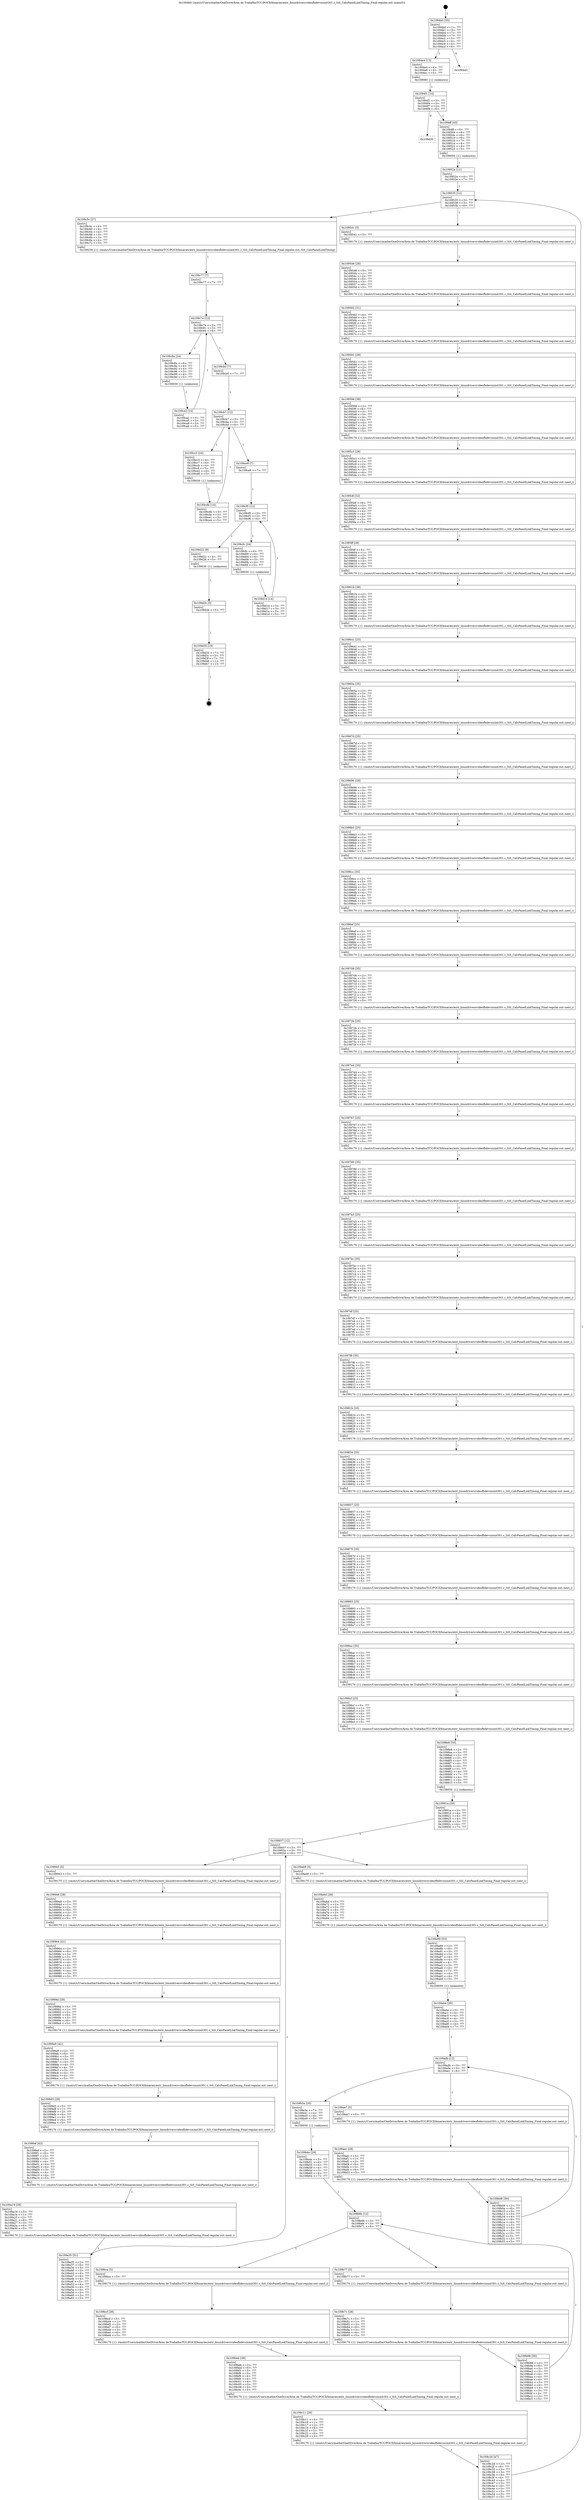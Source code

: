 digraph "0x1094b0" {
  label = "0x1094b0 (/mnt/c/Users/mathe/OneDrive/Área de Trabalho/TCC/POCII/binaries/extr_linuxdriversvideofbdevsisinit301.c_SiS_CalcPanelLinkTiming_Final-regular.out::main(0))"
  labelloc = "t"
  node[shape=record]

  Entry [label="",width=0.3,height=0.3,shape=circle,fillcolor=black,style=filled]
  "0x1094b0" [label="{
     0x1094b0 [35]\l
     | [instrs]\l
     &nbsp;&nbsp;0x1094b0 \<+1\>: ???\l
     &nbsp;&nbsp;0x1094b1 \<+3\>: ???\l
     &nbsp;&nbsp;0x1094b4 \<+7\>: ???\l
     &nbsp;&nbsp;0x1094bb \<+7\>: ???\l
     &nbsp;&nbsp;0x1094c2 \<+3\>: ???\l
     &nbsp;&nbsp;0x1094c5 \<+4\>: ???\l
     &nbsp;&nbsp;0x1094c9 \<+4\>: ???\l
     &nbsp;&nbsp;0x1094cd \<+6\>: ???\l
  }"]
  "0x1094e4" [label="{
     0x1094e4 [13]\l
     | [instrs]\l
     &nbsp;&nbsp;0x1094e4 \<+4\>: ???\l
     &nbsp;&nbsp;0x1094e8 \<+4\>: ???\l
     &nbsp;&nbsp;0x1094ec \<+5\>: ???\l
     | [calls]\l
     &nbsp;&nbsp;0x109060 \{1\} (unknown)\l
  }"]
  "0x1094d3" [label="{
     0x1094d3\l
  }", style=dashed]
  "0x1094f1" [label="{
     0x1094f1 [14]\l
     | [instrs]\l
     &nbsp;&nbsp;0x1094f1 \<+3\>: ???\l
     &nbsp;&nbsp;0x1094f4 \<+3\>: ???\l
     &nbsp;&nbsp;0x1094f7 \<+2\>: ???\l
     &nbsp;&nbsp;0x1094f9 \<+6\>: ???\l
  }"]
  "0x109d30" [label="{
     0x109d30\l
  }", style=dashed]
  "0x1094ff" [label="{
     0x1094ff [43]\l
     | [instrs]\l
     &nbsp;&nbsp;0x1094ff \<+5\>: ???\l
     &nbsp;&nbsp;0x109504 \<+6\>: ???\l
     &nbsp;&nbsp;0x10950a \<+6\>: ???\l
     &nbsp;&nbsp;0x109510 \<+6\>: ???\l
     &nbsp;&nbsp;0x109516 \<+7\>: ???\l
     &nbsp;&nbsp;0x10951d \<+4\>: ???\l
     &nbsp;&nbsp;0x109521 \<+4\>: ???\l
     &nbsp;&nbsp;0x109525 \<+5\>: ???\l
     | [calls]\l
     &nbsp;&nbsp;0x109050 \{1\} (unknown)\l
  }"]
  Exit [label="",width=0.3,height=0.3,shape=circle,fillcolor=black,style=filled,peripheries=2]
  "0x109535" [label="{
     0x109535 [12]\l
     | [instrs]\l
     &nbsp;&nbsp;0x109535 \<+3\>: ???\l
     &nbsp;&nbsp;0x109538 \<+3\>: ???\l
     &nbsp;&nbsp;0x10953b \<+6\>: ???\l
  }"]
  "0x109c5c" [label="{
     0x109c5c [27]\l
     | [instrs]\l
     &nbsp;&nbsp;0x109c5c \<+4\>: ???\l
     &nbsp;&nbsp;0x109c60 \<+4\>: ???\l
     &nbsp;&nbsp;0x109c64 \<+4\>: ???\l
     &nbsp;&nbsp;0x109c68 \<+3\>: ???\l
     &nbsp;&nbsp;0x109c6b \<+3\>: ???\l
     &nbsp;&nbsp;0x109c6e \<+4\>: ???\l
     &nbsp;&nbsp;0x109c72 \<+5\>: ???\l
     | [calls]\l
     &nbsp;&nbsp;0x109230 \{1\} (/mnt/c/Users/mathe/OneDrive/Área de Trabalho/TCC/POCII/binaries/extr_linuxdriversvideofbdevsisinit301.c_SiS_CalcPanelLinkTiming_Final-regular.out::SiS_CalcPanelLinkTiming)\l
  }"]
  "0x109541" [label="{
     0x109541 [5]\l
     | [instrs]\l
     &nbsp;&nbsp;0x109541 \<+5\>: ???\l
     | [calls]\l
     &nbsp;&nbsp;0x109170 \{1\} (/mnt/c/Users/mathe/OneDrive/Área de Trabalho/TCC/POCII/binaries/extr_linuxdriversvideofbdevsisinit301.c_SiS_CalcPanelLinkTiming_Final-regular.out::next_i)\l
  }"]
  "0x109546" [label="{
     0x109546 [28]\l
     | [instrs]\l
     &nbsp;&nbsp;0x109546 \<+5\>: ???\l
     &nbsp;&nbsp;0x10954b \<+1\>: ???\l
     &nbsp;&nbsp;0x10954c \<+2\>: ???\l
     &nbsp;&nbsp;0x10954e \<+6\>: ???\l
     &nbsp;&nbsp;0x109554 \<+3\>: ???\l
     &nbsp;&nbsp;0x109557 \<+6\>: ???\l
     &nbsp;&nbsp;0x10955d \<+5\>: ???\l
     | [calls]\l
     &nbsp;&nbsp;0x109170 \{1\} (/mnt/c/Users/mathe/OneDrive/Área de Trabalho/TCC/POCII/binaries/extr_linuxdriversvideofbdevsisinit301.c_SiS_CalcPanelLinkTiming_Final-regular.out::next_i)\l
  }"]
  "0x109562" [label="{
     0x109562 [31]\l
     | [instrs]\l
     &nbsp;&nbsp;0x109562 \<+6\>: ???\l
     &nbsp;&nbsp;0x109568 \<+3\>: ???\l
     &nbsp;&nbsp;0x10956b \<+4\>: ???\l
     &nbsp;&nbsp;0x10956f \<+4\>: ???\l
     &nbsp;&nbsp;0x109573 \<+4\>: ???\l
     &nbsp;&nbsp;0x109577 \<+3\>: ???\l
     &nbsp;&nbsp;0x10957a \<+2\>: ???\l
     &nbsp;&nbsp;0x10957c \<+5\>: ???\l
     | [calls]\l
     &nbsp;&nbsp;0x109170 \{1\} (/mnt/c/Users/mathe/OneDrive/Área de Trabalho/TCC/POCII/binaries/extr_linuxdriversvideofbdevsisinit301.c_SiS_CalcPanelLinkTiming_Final-regular.out::next_i)\l
  }"]
  "0x109581" [label="{
     0x109581 [28]\l
     | [instrs]\l
     &nbsp;&nbsp;0x109581 \<+5\>: ???\l
     &nbsp;&nbsp;0x109586 \<+1\>: ???\l
     &nbsp;&nbsp;0x109587 \<+2\>: ???\l
     &nbsp;&nbsp;0x109589 \<+6\>: ???\l
     &nbsp;&nbsp;0x10958f \<+3\>: ???\l
     &nbsp;&nbsp;0x109592 \<+6\>: ???\l
     &nbsp;&nbsp;0x109598 \<+5\>: ???\l
     | [calls]\l
     &nbsp;&nbsp;0x109170 \{1\} (/mnt/c/Users/mathe/OneDrive/Área de Trabalho/TCC/POCII/binaries/extr_linuxdriversvideofbdevsisinit301.c_SiS_CalcPanelLinkTiming_Final-regular.out::next_i)\l
  }"]
  "0x10959d" [label="{
     0x10959d [38]\l
     | [instrs]\l
     &nbsp;&nbsp;0x10959d \<+2\>: ???\l
     &nbsp;&nbsp;0x10959f \<+6\>: ???\l
     &nbsp;&nbsp;0x1095a5 \<+3\>: ???\l
     &nbsp;&nbsp;0x1095a8 \<+3\>: ???\l
     &nbsp;&nbsp;0x1095ab \<+4\>: ???\l
     &nbsp;&nbsp;0x1095af \<+4\>: ???\l
     &nbsp;&nbsp;0x1095b3 \<+4\>: ???\l
     &nbsp;&nbsp;0x1095b7 \<+3\>: ???\l
     &nbsp;&nbsp;0x1095ba \<+4\>: ???\l
     &nbsp;&nbsp;0x1095be \<+5\>: ???\l
     | [calls]\l
     &nbsp;&nbsp;0x109170 \{1\} (/mnt/c/Users/mathe/OneDrive/Área de Trabalho/TCC/POCII/binaries/extr_linuxdriversvideofbdevsisinit301.c_SiS_CalcPanelLinkTiming_Final-regular.out::next_i)\l
  }"]
  "0x1095c3" [label="{
     0x1095c3 [28]\l
     | [instrs]\l
     &nbsp;&nbsp;0x1095c3 \<+5\>: ???\l
     &nbsp;&nbsp;0x1095c8 \<+1\>: ???\l
     &nbsp;&nbsp;0x1095c9 \<+2\>: ???\l
     &nbsp;&nbsp;0x1095cb \<+6\>: ???\l
     &nbsp;&nbsp;0x1095d1 \<+3\>: ???\l
     &nbsp;&nbsp;0x1095d4 \<+6\>: ???\l
     &nbsp;&nbsp;0x1095da \<+5\>: ???\l
     | [calls]\l
     &nbsp;&nbsp;0x109170 \{1\} (/mnt/c/Users/mathe/OneDrive/Área de Trabalho/TCC/POCII/binaries/extr_linuxdriversvideofbdevsisinit301.c_SiS_CalcPanelLinkTiming_Final-regular.out::next_i)\l
  }"]
  "0x1095df" [label="{
     0x1095df [32]\l
     | [instrs]\l
     &nbsp;&nbsp;0x1095df \<+6\>: ???\l
     &nbsp;&nbsp;0x1095e5 \<+3\>: ???\l
     &nbsp;&nbsp;0x1095e8 \<+4\>: ???\l
     &nbsp;&nbsp;0x1095ec \<+4\>: ???\l
     &nbsp;&nbsp;0x1095f0 \<+4\>: ???\l
     &nbsp;&nbsp;0x1095f4 \<+3\>: ???\l
     &nbsp;&nbsp;0x1095f7 \<+3\>: ???\l
     &nbsp;&nbsp;0x1095fa \<+5\>: ???\l
     | [calls]\l
     &nbsp;&nbsp;0x109170 \{1\} (/mnt/c/Users/mathe/OneDrive/Área de Trabalho/TCC/POCII/binaries/extr_linuxdriversvideofbdevsisinit301.c_SiS_CalcPanelLinkTiming_Final-regular.out::next_i)\l
  }"]
  "0x1095ff" [label="{
     0x1095ff [28]\l
     | [instrs]\l
     &nbsp;&nbsp;0x1095ff \<+5\>: ???\l
     &nbsp;&nbsp;0x109604 \<+1\>: ???\l
     &nbsp;&nbsp;0x109605 \<+2\>: ???\l
     &nbsp;&nbsp;0x109607 \<+6\>: ???\l
     &nbsp;&nbsp;0x10960d \<+3\>: ???\l
     &nbsp;&nbsp;0x109610 \<+6\>: ???\l
     &nbsp;&nbsp;0x109616 \<+5\>: ???\l
     | [calls]\l
     &nbsp;&nbsp;0x109170 \{1\} (/mnt/c/Users/mathe/OneDrive/Área de Trabalho/TCC/POCII/binaries/extr_linuxdriversvideofbdevsisinit301.c_SiS_CalcPanelLinkTiming_Final-regular.out::next_i)\l
  }"]
  "0x10961b" [label="{
     0x10961b [38]\l
     | [instrs]\l
     &nbsp;&nbsp;0x10961b \<+2\>: ???\l
     &nbsp;&nbsp;0x10961d \<+6\>: ???\l
     &nbsp;&nbsp;0x109623 \<+3\>: ???\l
     &nbsp;&nbsp;0x109626 \<+3\>: ???\l
     &nbsp;&nbsp;0x109629 \<+4\>: ???\l
     &nbsp;&nbsp;0x10962d \<+4\>: ???\l
     &nbsp;&nbsp;0x109631 \<+4\>: ???\l
     &nbsp;&nbsp;0x109635 \<+3\>: ???\l
     &nbsp;&nbsp;0x109638 \<+4\>: ???\l
     &nbsp;&nbsp;0x10963c \<+5\>: ???\l
     | [calls]\l
     &nbsp;&nbsp;0x109170 \{1\} (/mnt/c/Users/mathe/OneDrive/Área de Trabalho/TCC/POCII/binaries/extr_linuxdriversvideofbdevsisinit301.c_SiS_CalcPanelLinkTiming_Final-regular.out::next_i)\l
  }"]
  "0x109641" [label="{
     0x109641 [25]\l
     | [instrs]\l
     &nbsp;&nbsp;0x109641 \<+5\>: ???\l
     &nbsp;&nbsp;0x109646 \<+1\>: ???\l
     &nbsp;&nbsp;0x109647 \<+2\>: ???\l
     &nbsp;&nbsp;0x109649 \<+6\>: ???\l
     &nbsp;&nbsp;0x10964f \<+3\>: ???\l
     &nbsp;&nbsp;0x109652 \<+3\>: ???\l
     &nbsp;&nbsp;0x109655 \<+5\>: ???\l
     | [calls]\l
     &nbsp;&nbsp;0x109170 \{1\} (/mnt/c/Users/mathe/OneDrive/Área de Trabalho/TCC/POCII/binaries/extr_linuxdriversvideofbdevsisinit301.c_SiS_CalcPanelLinkTiming_Final-regular.out::next_i)\l
  }"]
  "0x10965a" [label="{
     0x10965a [35]\l
     | [instrs]\l
     &nbsp;&nbsp;0x10965a \<+2\>: ???\l
     &nbsp;&nbsp;0x10965c \<+3\>: ???\l
     &nbsp;&nbsp;0x10965f \<+3\>: ???\l
     &nbsp;&nbsp;0x109662 \<+3\>: ???\l
     &nbsp;&nbsp;0x109665 \<+4\>: ???\l
     &nbsp;&nbsp;0x109669 \<+4\>: ???\l
     &nbsp;&nbsp;0x10966d \<+4\>: ???\l
     &nbsp;&nbsp;0x109671 \<+3\>: ???\l
     &nbsp;&nbsp;0x109674 \<+4\>: ???\l
     &nbsp;&nbsp;0x109678 \<+5\>: ???\l
     | [calls]\l
     &nbsp;&nbsp;0x109170 \{1\} (/mnt/c/Users/mathe/OneDrive/Área de Trabalho/TCC/POCII/binaries/extr_linuxdriversvideofbdevsisinit301.c_SiS_CalcPanelLinkTiming_Final-regular.out::next_i)\l
  }"]
  "0x10967d" [label="{
     0x10967d [25]\l
     | [instrs]\l
     &nbsp;&nbsp;0x10967d \<+5\>: ???\l
     &nbsp;&nbsp;0x109682 \<+1\>: ???\l
     &nbsp;&nbsp;0x109683 \<+2\>: ???\l
     &nbsp;&nbsp;0x109685 \<+6\>: ???\l
     &nbsp;&nbsp;0x10968b \<+3\>: ???\l
     &nbsp;&nbsp;0x10968e \<+3\>: ???\l
     &nbsp;&nbsp;0x109691 \<+5\>: ???\l
     | [calls]\l
     &nbsp;&nbsp;0x109170 \{1\} (/mnt/c/Users/mathe/OneDrive/Área de Trabalho/TCC/POCII/binaries/extr_linuxdriversvideofbdevsisinit301.c_SiS_CalcPanelLinkTiming_Final-regular.out::next_i)\l
  }"]
  "0x109696" [label="{
     0x109696 [29]\l
     | [instrs]\l
     &nbsp;&nbsp;0x109696 \<+3\>: ???\l
     &nbsp;&nbsp;0x109699 \<+3\>: ???\l
     &nbsp;&nbsp;0x10969c \<+4\>: ???\l
     &nbsp;&nbsp;0x1096a0 \<+4\>: ???\l
     &nbsp;&nbsp;0x1096a4 \<+4\>: ???\l
     &nbsp;&nbsp;0x1096a8 \<+3\>: ???\l
     &nbsp;&nbsp;0x1096ab \<+3\>: ???\l
     &nbsp;&nbsp;0x1096ae \<+5\>: ???\l
     | [calls]\l
     &nbsp;&nbsp;0x109170 \{1\} (/mnt/c/Users/mathe/OneDrive/Área de Trabalho/TCC/POCII/binaries/extr_linuxdriversvideofbdevsisinit301.c_SiS_CalcPanelLinkTiming_Final-regular.out::next_i)\l
  }"]
  "0x1096b3" [label="{
     0x1096b3 [25]\l
     | [instrs]\l
     &nbsp;&nbsp;0x1096b3 \<+5\>: ???\l
     &nbsp;&nbsp;0x1096b8 \<+1\>: ???\l
     &nbsp;&nbsp;0x1096b9 \<+2\>: ???\l
     &nbsp;&nbsp;0x1096bb \<+6\>: ???\l
     &nbsp;&nbsp;0x1096c1 \<+3\>: ???\l
     &nbsp;&nbsp;0x1096c4 \<+3\>: ???\l
     &nbsp;&nbsp;0x1096c7 \<+5\>: ???\l
     | [calls]\l
     &nbsp;&nbsp;0x109170 \{1\} (/mnt/c/Users/mathe/OneDrive/Área de Trabalho/TCC/POCII/binaries/extr_linuxdriversvideofbdevsisinit301.c_SiS_CalcPanelLinkTiming_Final-regular.out::next_i)\l
  }"]
  "0x1096cc" [label="{
     0x1096cc [35]\l
     | [instrs]\l
     &nbsp;&nbsp;0x1096cc \<+2\>: ???\l
     &nbsp;&nbsp;0x1096ce \<+3\>: ???\l
     &nbsp;&nbsp;0x1096d1 \<+3\>: ???\l
     &nbsp;&nbsp;0x1096d4 \<+3\>: ???\l
     &nbsp;&nbsp;0x1096d7 \<+4\>: ???\l
     &nbsp;&nbsp;0x1096db \<+4\>: ???\l
     &nbsp;&nbsp;0x1096df \<+4\>: ???\l
     &nbsp;&nbsp;0x1096e3 \<+3\>: ???\l
     &nbsp;&nbsp;0x1096e6 \<+4\>: ???\l
     &nbsp;&nbsp;0x1096ea \<+5\>: ???\l
     | [calls]\l
     &nbsp;&nbsp;0x109170 \{1\} (/mnt/c/Users/mathe/OneDrive/Área de Trabalho/TCC/POCII/binaries/extr_linuxdriversvideofbdevsisinit301.c_SiS_CalcPanelLinkTiming_Final-regular.out::next_i)\l
  }"]
  "0x1096ef" [label="{
     0x1096ef [25]\l
     | [instrs]\l
     &nbsp;&nbsp;0x1096ef \<+5\>: ???\l
     &nbsp;&nbsp;0x1096f4 \<+1\>: ???\l
     &nbsp;&nbsp;0x1096f5 \<+2\>: ???\l
     &nbsp;&nbsp;0x1096f7 \<+6\>: ???\l
     &nbsp;&nbsp;0x1096fd \<+3\>: ???\l
     &nbsp;&nbsp;0x109700 \<+3\>: ???\l
     &nbsp;&nbsp;0x109703 \<+5\>: ???\l
     | [calls]\l
     &nbsp;&nbsp;0x109170 \{1\} (/mnt/c/Users/mathe/OneDrive/Área de Trabalho/TCC/POCII/binaries/extr_linuxdriversvideofbdevsisinit301.c_SiS_CalcPanelLinkTiming_Final-regular.out::next_i)\l
  }"]
  "0x109708" [label="{
     0x109708 [35]\l
     | [instrs]\l
     &nbsp;&nbsp;0x109708 \<+2\>: ???\l
     &nbsp;&nbsp;0x10970a \<+3\>: ???\l
     &nbsp;&nbsp;0x10970d \<+3\>: ???\l
     &nbsp;&nbsp;0x109710 \<+3\>: ???\l
     &nbsp;&nbsp;0x109713 \<+4\>: ???\l
     &nbsp;&nbsp;0x109717 \<+4\>: ???\l
     &nbsp;&nbsp;0x10971b \<+4\>: ???\l
     &nbsp;&nbsp;0x10971f \<+3\>: ???\l
     &nbsp;&nbsp;0x109722 \<+4\>: ???\l
     &nbsp;&nbsp;0x109726 \<+5\>: ???\l
     | [calls]\l
     &nbsp;&nbsp;0x109170 \{1\} (/mnt/c/Users/mathe/OneDrive/Área de Trabalho/TCC/POCII/binaries/extr_linuxdriversvideofbdevsisinit301.c_SiS_CalcPanelLinkTiming_Final-regular.out::next_i)\l
  }"]
  "0x10972b" [label="{
     0x10972b [25]\l
     | [instrs]\l
     &nbsp;&nbsp;0x10972b \<+5\>: ???\l
     &nbsp;&nbsp;0x109730 \<+1\>: ???\l
     &nbsp;&nbsp;0x109731 \<+2\>: ???\l
     &nbsp;&nbsp;0x109733 \<+6\>: ???\l
     &nbsp;&nbsp;0x109739 \<+3\>: ???\l
     &nbsp;&nbsp;0x10973c \<+3\>: ???\l
     &nbsp;&nbsp;0x10973f \<+5\>: ???\l
     | [calls]\l
     &nbsp;&nbsp;0x109170 \{1\} (/mnt/c/Users/mathe/OneDrive/Área de Trabalho/TCC/POCII/binaries/extr_linuxdriversvideofbdevsisinit301.c_SiS_CalcPanelLinkTiming_Final-regular.out::next_i)\l
  }"]
  "0x109744" [label="{
     0x109744 [35]\l
     | [instrs]\l
     &nbsp;&nbsp;0x109744 \<+2\>: ???\l
     &nbsp;&nbsp;0x109746 \<+3\>: ???\l
     &nbsp;&nbsp;0x109749 \<+3\>: ???\l
     &nbsp;&nbsp;0x10974c \<+3\>: ???\l
     &nbsp;&nbsp;0x10974f \<+4\>: ???\l
     &nbsp;&nbsp;0x109753 \<+4\>: ???\l
     &nbsp;&nbsp;0x109757 \<+4\>: ???\l
     &nbsp;&nbsp;0x10975b \<+3\>: ???\l
     &nbsp;&nbsp;0x10975e \<+4\>: ???\l
     &nbsp;&nbsp;0x109762 \<+5\>: ???\l
     | [calls]\l
     &nbsp;&nbsp;0x109170 \{1\} (/mnt/c/Users/mathe/OneDrive/Área de Trabalho/TCC/POCII/binaries/extr_linuxdriversvideofbdevsisinit301.c_SiS_CalcPanelLinkTiming_Final-regular.out::next_i)\l
  }"]
  "0x109767" [label="{
     0x109767 [25]\l
     | [instrs]\l
     &nbsp;&nbsp;0x109767 \<+5\>: ???\l
     &nbsp;&nbsp;0x10976c \<+1\>: ???\l
     &nbsp;&nbsp;0x10976d \<+2\>: ???\l
     &nbsp;&nbsp;0x10976f \<+6\>: ???\l
     &nbsp;&nbsp;0x109775 \<+3\>: ???\l
     &nbsp;&nbsp;0x109778 \<+3\>: ???\l
     &nbsp;&nbsp;0x10977b \<+5\>: ???\l
     | [calls]\l
     &nbsp;&nbsp;0x109170 \{1\} (/mnt/c/Users/mathe/OneDrive/Área de Trabalho/TCC/POCII/binaries/extr_linuxdriversvideofbdevsisinit301.c_SiS_CalcPanelLinkTiming_Final-regular.out::next_i)\l
  }"]
  "0x109780" [label="{
     0x109780 [35]\l
     | [instrs]\l
     &nbsp;&nbsp;0x109780 \<+2\>: ???\l
     &nbsp;&nbsp;0x109782 \<+3\>: ???\l
     &nbsp;&nbsp;0x109785 \<+3\>: ???\l
     &nbsp;&nbsp;0x109788 \<+3\>: ???\l
     &nbsp;&nbsp;0x10978b \<+4\>: ???\l
     &nbsp;&nbsp;0x10978f \<+4\>: ???\l
     &nbsp;&nbsp;0x109793 \<+4\>: ???\l
     &nbsp;&nbsp;0x109797 \<+3\>: ???\l
     &nbsp;&nbsp;0x10979a \<+4\>: ???\l
     &nbsp;&nbsp;0x10979e \<+5\>: ???\l
     | [calls]\l
     &nbsp;&nbsp;0x109170 \{1\} (/mnt/c/Users/mathe/OneDrive/Área de Trabalho/TCC/POCII/binaries/extr_linuxdriversvideofbdevsisinit301.c_SiS_CalcPanelLinkTiming_Final-regular.out::next_i)\l
  }"]
  "0x1097a3" [label="{
     0x1097a3 [25]\l
     | [instrs]\l
     &nbsp;&nbsp;0x1097a3 \<+5\>: ???\l
     &nbsp;&nbsp;0x1097a8 \<+1\>: ???\l
     &nbsp;&nbsp;0x1097a9 \<+2\>: ???\l
     &nbsp;&nbsp;0x1097ab \<+6\>: ???\l
     &nbsp;&nbsp;0x1097b1 \<+3\>: ???\l
     &nbsp;&nbsp;0x1097b4 \<+3\>: ???\l
     &nbsp;&nbsp;0x1097b7 \<+5\>: ???\l
     | [calls]\l
     &nbsp;&nbsp;0x109170 \{1\} (/mnt/c/Users/mathe/OneDrive/Área de Trabalho/TCC/POCII/binaries/extr_linuxdriversvideofbdevsisinit301.c_SiS_CalcPanelLinkTiming_Final-regular.out::next_i)\l
  }"]
  "0x1097bc" [label="{
     0x1097bc [35]\l
     | [instrs]\l
     &nbsp;&nbsp;0x1097bc \<+2\>: ???\l
     &nbsp;&nbsp;0x1097be \<+3\>: ???\l
     &nbsp;&nbsp;0x1097c1 \<+3\>: ???\l
     &nbsp;&nbsp;0x1097c4 \<+3\>: ???\l
     &nbsp;&nbsp;0x1097c7 \<+4\>: ???\l
     &nbsp;&nbsp;0x1097cb \<+4\>: ???\l
     &nbsp;&nbsp;0x1097cf \<+4\>: ???\l
     &nbsp;&nbsp;0x1097d3 \<+3\>: ???\l
     &nbsp;&nbsp;0x1097d6 \<+4\>: ???\l
     &nbsp;&nbsp;0x1097da \<+5\>: ???\l
     | [calls]\l
     &nbsp;&nbsp;0x109170 \{1\} (/mnt/c/Users/mathe/OneDrive/Área de Trabalho/TCC/POCII/binaries/extr_linuxdriversvideofbdevsisinit301.c_SiS_CalcPanelLinkTiming_Final-regular.out::next_i)\l
  }"]
  "0x1097df" [label="{
     0x1097df [25]\l
     | [instrs]\l
     &nbsp;&nbsp;0x1097df \<+5\>: ???\l
     &nbsp;&nbsp;0x1097e4 \<+1\>: ???\l
     &nbsp;&nbsp;0x1097e5 \<+2\>: ???\l
     &nbsp;&nbsp;0x1097e7 \<+6\>: ???\l
     &nbsp;&nbsp;0x1097ed \<+3\>: ???\l
     &nbsp;&nbsp;0x1097f0 \<+3\>: ???\l
     &nbsp;&nbsp;0x1097f3 \<+5\>: ???\l
     | [calls]\l
     &nbsp;&nbsp;0x109170 \{1\} (/mnt/c/Users/mathe/OneDrive/Área de Trabalho/TCC/POCII/binaries/extr_linuxdriversvideofbdevsisinit301.c_SiS_CalcPanelLinkTiming_Final-regular.out::next_i)\l
  }"]
  "0x1097f8" [label="{
     0x1097f8 [35]\l
     | [instrs]\l
     &nbsp;&nbsp;0x1097f8 \<+2\>: ???\l
     &nbsp;&nbsp;0x1097fa \<+3\>: ???\l
     &nbsp;&nbsp;0x1097fd \<+3\>: ???\l
     &nbsp;&nbsp;0x109800 \<+3\>: ???\l
     &nbsp;&nbsp;0x109803 \<+4\>: ???\l
     &nbsp;&nbsp;0x109807 \<+4\>: ???\l
     &nbsp;&nbsp;0x10980b \<+4\>: ???\l
     &nbsp;&nbsp;0x10980f \<+3\>: ???\l
     &nbsp;&nbsp;0x109812 \<+4\>: ???\l
     &nbsp;&nbsp;0x109816 \<+5\>: ???\l
     | [calls]\l
     &nbsp;&nbsp;0x109170 \{1\} (/mnt/c/Users/mathe/OneDrive/Área de Trabalho/TCC/POCII/binaries/extr_linuxdriversvideofbdevsisinit301.c_SiS_CalcPanelLinkTiming_Final-regular.out::next_i)\l
  }"]
  "0x10981b" [label="{
     0x10981b [25]\l
     | [instrs]\l
     &nbsp;&nbsp;0x10981b \<+5\>: ???\l
     &nbsp;&nbsp;0x109820 \<+1\>: ???\l
     &nbsp;&nbsp;0x109821 \<+2\>: ???\l
     &nbsp;&nbsp;0x109823 \<+6\>: ???\l
     &nbsp;&nbsp;0x109829 \<+3\>: ???\l
     &nbsp;&nbsp;0x10982c \<+3\>: ???\l
     &nbsp;&nbsp;0x10982f \<+5\>: ???\l
     | [calls]\l
     &nbsp;&nbsp;0x109170 \{1\} (/mnt/c/Users/mathe/OneDrive/Área de Trabalho/TCC/POCII/binaries/extr_linuxdriversvideofbdevsisinit301.c_SiS_CalcPanelLinkTiming_Final-regular.out::next_i)\l
  }"]
  "0x109834" [label="{
     0x109834 [35]\l
     | [instrs]\l
     &nbsp;&nbsp;0x109834 \<+2\>: ???\l
     &nbsp;&nbsp;0x109836 \<+3\>: ???\l
     &nbsp;&nbsp;0x109839 \<+3\>: ???\l
     &nbsp;&nbsp;0x10983c \<+3\>: ???\l
     &nbsp;&nbsp;0x10983f \<+4\>: ???\l
     &nbsp;&nbsp;0x109843 \<+4\>: ???\l
     &nbsp;&nbsp;0x109847 \<+4\>: ???\l
     &nbsp;&nbsp;0x10984b \<+3\>: ???\l
     &nbsp;&nbsp;0x10984e \<+4\>: ???\l
     &nbsp;&nbsp;0x109852 \<+5\>: ???\l
     | [calls]\l
     &nbsp;&nbsp;0x109170 \{1\} (/mnt/c/Users/mathe/OneDrive/Área de Trabalho/TCC/POCII/binaries/extr_linuxdriversvideofbdevsisinit301.c_SiS_CalcPanelLinkTiming_Final-regular.out::next_i)\l
  }"]
  "0x109857" [label="{
     0x109857 [25]\l
     | [instrs]\l
     &nbsp;&nbsp;0x109857 \<+5\>: ???\l
     &nbsp;&nbsp;0x10985c \<+1\>: ???\l
     &nbsp;&nbsp;0x10985d \<+2\>: ???\l
     &nbsp;&nbsp;0x10985f \<+6\>: ???\l
     &nbsp;&nbsp;0x109865 \<+3\>: ???\l
     &nbsp;&nbsp;0x109868 \<+3\>: ???\l
     &nbsp;&nbsp;0x10986b \<+5\>: ???\l
     | [calls]\l
     &nbsp;&nbsp;0x109170 \{1\} (/mnt/c/Users/mathe/OneDrive/Área de Trabalho/TCC/POCII/binaries/extr_linuxdriversvideofbdevsisinit301.c_SiS_CalcPanelLinkTiming_Final-regular.out::next_i)\l
  }"]
  "0x109870" [label="{
     0x109870 [35]\l
     | [instrs]\l
     &nbsp;&nbsp;0x109870 \<+2\>: ???\l
     &nbsp;&nbsp;0x109872 \<+3\>: ???\l
     &nbsp;&nbsp;0x109875 \<+3\>: ???\l
     &nbsp;&nbsp;0x109878 \<+3\>: ???\l
     &nbsp;&nbsp;0x10987b \<+4\>: ???\l
     &nbsp;&nbsp;0x10987f \<+4\>: ???\l
     &nbsp;&nbsp;0x109883 \<+4\>: ???\l
     &nbsp;&nbsp;0x109887 \<+3\>: ???\l
     &nbsp;&nbsp;0x10988a \<+4\>: ???\l
     &nbsp;&nbsp;0x10988e \<+5\>: ???\l
     | [calls]\l
     &nbsp;&nbsp;0x109170 \{1\} (/mnt/c/Users/mathe/OneDrive/Área de Trabalho/TCC/POCII/binaries/extr_linuxdriversvideofbdevsisinit301.c_SiS_CalcPanelLinkTiming_Final-regular.out::next_i)\l
  }"]
  "0x109893" [label="{
     0x109893 [25]\l
     | [instrs]\l
     &nbsp;&nbsp;0x109893 \<+5\>: ???\l
     &nbsp;&nbsp;0x109898 \<+1\>: ???\l
     &nbsp;&nbsp;0x109899 \<+2\>: ???\l
     &nbsp;&nbsp;0x10989b \<+6\>: ???\l
     &nbsp;&nbsp;0x1098a1 \<+3\>: ???\l
     &nbsp;&nbsp;0x1098a4 \<+3\>: ???\l
     &nbsp;&nbsp;0x1098a7 \<+5\>: ???\l
     | [calls]\l
     &nbsp;&nbsp;0x109170 \{1\} (/mnt/c/Users/mathe/OneDrive/Área de Trabalho/TCC/POCII/binaries/extr_linuxdriversvideofbdevsisinit301.c_SiS_CalcPanelLinkTiming_Final-regular.out::next_i)\l
  }"]
  "0x1098ac" [label="{
     0x1098ac [35]\l
     | [instrs]\l
     &nbsp;&nbsp;0x1098ac \<+2\>: ???\l
     &nbsp;&nbsp;0x1098ae \<+3\>: ???\l
     &nbsp;&nbsp;0x1098b1 \<+3\>: ???\l
     &nbsp;&nbsp;0x1098b4 \<+3\>: ???\l
     &nbsp;&nbsp;0x1098b7 \<+4\>: ???\l
     &nbsp;&nbsp;0x1098bb \<+4\>: ???\l
     &nbsp;&nbsp;0x1098bf \<+4\>: ???\l
     &nbsp;&nbsp;0x1098c3 \<+3\>: ???\l
     &nbsp;&nbsp;0x1098c6 \<+4\>: ???\l
     &nbsp;&nbsp;0x1098ca \<+5\>: ???\l
     | [calls]\l
     &nbsp;&nbsp;0x109170 \{1\} (/mnt/c/Users/mathe/OneDrive/Área de Trabalho/TCC/POCII/binaries/extr_linuxdriversvideofbdevsisinit301.c_SiS_CalcPanelLinkTiming_Final-regular.out::next_i)\l
  }"]
  "0x1098cf" [label="{
     0x1098cf [25]\l
     | [instrs]\l
     &nbsp;&nbsp;0x1098cf \<+5\>: ???\l
     &nbsp;&nbsp;0x1098d4 \<+1\>: ???\l
     &nbsp;&nbsp;0x1098d5 \<+2\>: ???\l
     &nbsp;&nbsp;0x1098d7 \<+6\>: ???\l
     &nbsp;&nbsp;0x1098dd \<+3\>: ???\l
     &nbsp;&nbsp;0x1098e0 \<+3\>: ???\l
     &nbsp;&nbsp;0x1098e3 \<+5\>: ???\l
     | [calls]\l
     &nbsp;&nbsp;0x109170 \{1\} (/mnt/c/Users/mathe/OneDrive/Área de Trabalho/TCC/POCII/binaries/extr_linuxdriversvideofbdevsisinit301.c_SiS_CalcPanelLinkTiming_Final-regular.out::next_i)\l
  }"]
  "0x1098e8" [label="{
     0x1098e8 [50]\l
     | [instrs]\l
     &nbsp;&nbsp;0x1098e8 \<+2\>: ???\l
     &nbsp;&nbsp;0x1098ea \<+3\>: ???\l
     &nbsp;&nbsp;0x1098ed \<+3\>: ???\l
     &nbsp;&nbsp;0x1098f0 \<+3\>: ???\l
     &nbsp;&nbsp;0x1098f3 \<+4\>: ???\l
     &nbsp;&nbsp;0x1098f7 \<+4\>: ???\l
     &nbsp;&nbsp;0x1098fb \<+4\>: ???\l
     &nbsp;&nbsp;0x1098ff \<+3\>: ???\l
     &nbsp;&nbsp;0x109902 \<+4\>: ???\l
     &nbsp;&nbsp;0x109906 \<+7\>: ???\l
     &nbsp;&nbsp;0x10990d \<+4\>: ???\l
     &nbsp;&nbsp;0x109911 \<+4\>: ???\l
     &nbsp;&nbsp;0x109915 \<+5\>: ???\l
     | [calls]\l
     &nbsp;&nbsp;0x109050 \{1\} (unknown)\l
  }"]
  "0x109937" [label="{
     0x109937 [12]\l
     | [instrs]\l
     &nbsp;&nbsp;0x109937 \<+3\>: ???\l
     &nbsp;&nbsp;0x10993a \<+3\>: ???\l
     &nbsp;&nbsp;0x10993d \<+6\>: ???\l
  }"]
  "0x109a68" [label="{
     0x109a68 [5]\l
     | [instrs]\l
     &nbsp;&nbsp;0x109a68 \<+5\>: ???\l
     | [calls]\l
     &nbsp;&nbsp;0x109170 \{1\} (/mnt/c/Users/mathe/OneDrive/Área de Trabalho/TCC/POCII/binaries/extr_linuxdriversvideofbdevsisinit301.c_SiS_CalcPanelLinkTiming_Final-regular.out::next_i)\l
  }"]
  "0x109943" [label="{
     0x109943 [5]\l
     | [instrs]\l
     &nbsp;&nbsp;0x109943 \<+5\>: ???\l
     | [calls]\l
     &nbsp;&nbsp;0x109170 \{1\} (/mnt/c/Users/mathe/OneDrive/Área de Trabalho/TCC/POCII/binaries/extr_linuxdriversvideofbdevsisinit301.c_SiS_CalcPanelLinkTiming_Final-regular.out::next_i)\l
  }"]
  "0x109948" [label="{
     0x109948 [28]\l
     | [instrs]\l
     &nbsp;&nbsp;0x109948 \<+5\>: ???\l
     &nbsp;&nbsp;0x10994d \<+1\>: ???\l
     &nbsp;&nbsp;0x10994e \<+2\>: ???\l
     &nbsp;&nbsp;0x109950 \<+6\>: ???\l
     &nbsp;&nbsp;0x109956 \<+3\>: ???\l
     &nbsp;&nbsp;0x109959 \<+6\>: ???\l
     &nbsp;&nbsp;0x10995f \<+5\>: ???\l
     | [calls]\l
     &nbsp;&nbsp;0x109170 \{1\} (/mnt/c/Users/mathe/OneDrive/Área de Trabalho/TCC/POCII/binaries/extr_linuxdriversvideofbdevsisinit301.c_SiS_CalcPanelLinkTiming_Final-regular.out::next_i)\l
  }"]
  "0x109964" [label="{
     0x109964 [41]\l
     | [instrs]\l
     &nbsp;&nbsp;0x109964 \<+2\>: ???\l
     &nbsp;&nbsp;0x109966 \<+6\>: ???\l
     &nbsp;&nbsp;0x10996c \<+3\>: ???\l
     &nbsp;&nbsp;0x10996f \<+3\>: ???\l
     &nbsp;&nbsp;0x109972 \<+4\>: ???\l
     &nbsp;&nbsp;0x109976 \<+4\>: ???\l
     &nbsp;&nbsp;0x10997a \<+4\>: ???\l
     &nbsp;&nbsp;0x10997e \<+3\>: ???\l
     &nbsp;&nbsp;0x109981 \<+4\>: ???\l
     &nbsp;&nbsp;0x109985 \<+3\>: ???\l
     &nbsp;&nbsp;0x109988 \<+5\>: ???\l
     | [calls]\l
     &nbsp;&nbsp;0x109170 \{1\} (/mnt/c/Users/mathe/OneDrive/Área de Trabalho/TCC/POCII/binaries/extr_linuxdriversvideofbdevsisinit301.c_SiS_CalcPanelLinkTiming_Final-regular.out::next_i)\l
  }"]
  "0x10998d" [label="{
     0x10998d [28]\l
     | [instrs]\l
     &nbsp;&nbsp;0x10998d \<+5\>: ???\l
     &nbsp;&nbsp;0x109992 \<+1\>: ???\l
     &nbsp;&nbsp;0x109993 \<+2\>: ???\l
     &nbsp;&nbsp;0x109995 \<+6\>: ???\l
     &nbsp;&nbsp;0x10999b \<+3\>: ???\l
     &nbsp;&nbsp;0x10999e \<+6\>: ???\l
     &nbsp;&nbsp;0x1099a4 \<+5\>: ???\l
     | [calls]\l
     &nbsp;&nbsp;0x109170 \{1\} (/mnt/c/Users/mathe/OneDrive/Área de Trabalho/TCC/POCII/binaries/extr_linuxdriversvideofbdevsisinit301.c_SiS_CalcPanelLinkTiming_Final-regular.out::next_i)\l
  }"]
  "0x1099a9" [label="{
     0x1099a9 [42]\l
     | [instrs]\l
     &nbsp;&nbsp;0x1099a9 \<+2\>: ???\l
     &nbsp;&nbsp;0x1099ab \<+6\>: ???\l
     &nbsp;&nbsp;0x1099b1 \<+3\>: ???\l
     &nbsp;&nbsp;0x1099b4 \<+3\>: ???\l
     &nbsp;&nbsp;0x1099b7 \<+4\>: ???\l
     &nbsp;&nbsp;0x1099bb \<+4\>: ???\l
     &nbsp;&nbsp;0x1099bf \<+4\>: ???\l
     &nbsp;&nbsp;0x1099c3 \<+3\>: ???\l
     &nbsp;&nbsp;0x1099c6 \<+4\>: ???\l
     &nbsp;&nbsp;0x1099ca \<+4\>: ???\l
     &nbsp;&nbsp;0x1099ce \<+5\>: ???\l
     | [calls]\l
     &nbsp;&nbsp;0x109170 \{1\} (/mnt/c/Users/mathe/OneDrive/Área de Trabalho/TCC/POCII/binaries/extr_linuxdriversvideofbdevsisinit301.c_SiS_CalcPanelLinkTiming_Final-regular.out::next_i)\l
  }"]
  "0x1099d3" [label="{
     0x1099d3 [28]\l
     | [instrs]\l
     &nbsp;&nbsp;0x1099d3 \<+5\>: ???\l
     &nbsp;&nbsp;0x1099d8 \<+1\>: ???\l
     &nbsp;&nbsp;0x1099d9 \<+2\>: ???\l
     &nbsp;&nbsp;0x1099db \<+6\>: ???\l
     &nbsp;&nbsp;0x1099e1 \<+3\>: ???\l
     &nbsp;&nbsp;0x1099e4 \<+6\>: ???\l
     &nbsp;&nbsp;0x1099ea \<+5\>: ???\l
     | [calls]\l
     &nbsp;&nbsp;0x109170 \{1\} (/mnt/c/Users/mathe/OneDrive/Área de Trabalho/TCC/POCII/binaries/extr_linuxdriversvideofbdevsisinit301.c_SiS_CalcPanelLinkTiming_Final-regular.out::next_i)\l
  }"]
  "0x1099ef" [label="{
     0x1099ef [42]\l
     | [instrs]\l
     &nbsp;&nbsp;0x1099ef \<+2\>: ???\l
     &nbsp;&nbsp;0x1099f1 \<+6\>: ???\l
     &nbsp;&nbsp;0x1099f7 \<+3\>: ???\l
     &nbsp;&nbsp;0x1099fa \<+3\>: ???\l
     &nbsp;&nbsp;0x1099fd \<+4\>: ???\l
     &nbsp;&nbsp;0x109a01 \<+4\>: ???\l
     &nbsp;&nbsp;0x109a05 \<+4\>: ???\l
     &nbsp;&nbsp;0x109a09 \<+3\>: ???\l
     &nbsp;&nbsp;0x109a0c \<+4\>: ???\l
     &nbsp;&nbsp;0x109a10 \<+4\>: ???\l
     &nbsp;&nbsp;0x109a14 \<+5\>: ???\l
     | [calls]\l
     &nbsp;&nbsp;0x109170 \{1\} (/mnt/c/Users/mathe/OneDrive/Área de Trabalho/TCC/POCII/binaries/extr_linuxdriversvideofbdevsisinit301.c_SiS_CalcPanelLinkTiming_Final-regular.out::next_i)\l
  }"]
  "0x109a19" [label="{
     0x109a19 [28]\l
     | [instrs]\l
     &nbsp;&nbsp;0x109a19 \<+5\>: ???\l
     &nbsp;&nbsp;0x109a1e \<+1\>: ???\l
     &nbsp;&nbsp;0x109a1f \<+2\>: ???\l
     &nbsp;&nbsp;0x109a21 \<+6\>: ???\l
     &nbsp;&nbsp;0x109a27 \<+3\>: ???\l
     &nbsp;&nbsp;0x109a2a \<+6\>: ???\l
     &nbsp;&nbsp;0x109a30 \<+5\>: ???\l
     | [calls]\l
     &nbsp;&nbsp;0x109170 \{1\} (/mnt/c/Users/mathe/OneDrive/Área de Trabalho/TCC/POCII/binaries/extr_linuxdriversvideofbdevsisinit301.c_SiS_CalcPanelLinkTiming_Final-regular.out::next_i)\l
  }"]
  "0x109a35" [label="{
     0x109a35 [51]\l
     | [instrs]\l
     &nbsp;&nbsp;0x109a35 \<+2\>: ???\l
     &nbsp;&nbsp;0x109a37 \<+6\>: ???\l
     &nbsp;&nbsp;0x109a3d \<+3\>: ???\l
     &nbsp;&nbsp;0x109a40 \<+3\>: ???\l
     &nbsp;&nbsp;0x109a43 \<+4\>: ???\l
     &nbsp;&nbsp;0x109a47 \<+4\>: ???\l
     &nbsp;&nbsp;0x109a4b \<+4\>: ???\l
     &nbsp;&nbsp;0x109a4f \<+3\>: ???\l
     &nbsp;&nbsp;0x109a52 \<+4\>: ???\l
     &nbsp;&nbsp;0x109a56 \<+4\>: ???\l
     &nbsp;&nbsp;0x109a5a \<+3\>: ???\l
     &nbsp;&nbsp;0x109a5d \<+3\>: ???\l
     &nbsp;&nbsp;0x109a60 \<+3\>: ???\l
     &nbsp;&nbsp;0x109a63 \<+5\>: ???\l
  }"]
  "0x10991a" [label="{
     0x10991a [29]\l
     | [instrs]\l
     &nbsp;&nbsp;0x10991a \<+3\>: ???\l
     &nbsp;&nbsp;0x10991d \<+4\>: ???\l
     &nbsp;&nbsp;0x109921 \<+4\>: ???\l
     &nbsp;&nbsp;0x109925 \<+4\>: ???\l
     &nbsp;&nbsp;0x109929 \<+3\>: ???\l
     &nbsp;&nbsp;0x10992c \<+4\>: ???\l
     &nbsp;&nbsp;0x109930 \<+7\>: ???\l
  }"]
  "0x109a6d" [label="{
     0x109a6d [28]\l
     | [instrs]\l
     &nbsp;&nbsp;0x109a6d \<+5\>: ???\l
     &nbsp;&nbsp;0x109a72 \<+1\>: ???\l
     &nbsp;&nbsp;0x109a73 \<+2\>: ???\l
     &nbsp;&nbsp;0x109a75 \<+6\>: ???\l
     &nbsp;&nbsp;0x109a7b \<+3\>: ???\l
     &nbsp;&nbsp;0x109a7e \<+6\>: ???\l
     &nbsp;&nbsp;0x109a84 \<+5\>: ???\l
     | [calls]\l
     &nbsp;&nbsp;0x109170 \{1\} (/mnt/c/Users/mathe/OneDrive/Área de Trabalho/TCC/POCII/binaries/extr_linuxdriversvideofbdevsisinit301.c_SiS_CalcPanelLinkTiming_Final-regular.out::next_i)\l
  }"]
  "0x109a89" [label="{
     0x109a89 [53]\l
     | [instrs]\l
     &nbsp;&nbsp;0x109a89 \<+2\>: ???\l
     &nbsp;&nbsp;0x109a8b \<+6\>: ???\l
     &nbsp;&nbsp;0x109a91 \<+3\>: ???\l
     &nbsp;&nbsp;0x109a94 \<+3\>: ???\l
     &nbsp;&nbsp;0x109a97 \<+4\>: ???\l
     &nbsp;&nbsp;0x109a9b \<+4\>: ???\l
     &nbsp;&nbsp;0x109a9f \<+4\>: ???\l
     &nbsp;&nbsp;0x109aa3 \<+3\>: ???\l
     &nbsp;&nbsp;0x109aa6 \<+4\>: ???\l
     &nbsp;&nbsp;0x109aaa \<+7\>: ???\l
     &nbsp;&nbsp;0x109ab1 \<+4\>: ???\l
     &nbsp;&nbsp;0x109ab5 \<+4\>: ???\l
     &nbsp;&nbsp;0x109ab9 \<+5\>: ???\l
     | [calls]\l
     &nbsp;&nbsp;0x109050 \{1\} (unknown)\l
  }"]
  "0x109adb" [label="{
     0x109adb [12]\l
     | [instrs]\l
     &nbsp;&nbsp;0x109adb \<+3\>: ???\l
     &nbsp;&nbsp;0x109ade \<+3\>: ???\l
     &nbsp;&nbsp;0x109ae1 \<+6\>: ???\l
  }"]
  "0x109b3a" [label="{
     0x109b3a [20]\l
     | [instrs]\l
     &nbsp;&nbsp;0x109b3a \<+7\>: ???\l
     &nbsp;&nbsp;0x109b41 \<+4\>: ???\l
     &nbsp;&nbsp;0x109b45 \<+4\>: ???\l
     &nbsp;&nbsp;0x109b49 \<+5\>: ???\l
     | [calls]\l
     &nbsp;&nbsp;0x109050 \{1\} (unknown)\l
  }"]
  "0x109ae7" [label="{
     0x109ae7 [5]\l
     | [instrs]\l
     &nbsp;&nbsp;0x109ae7 \<+5\>: ???\l
     | [calls]\l
     &nbsp;&nbsp;0x109170 \{1\} (/mnt/c/Users/mathe/OneDrive/Área de Trabalho/TCC/POCII/binaries/extr_linuxdriversvideofbdevsisinit301.c_SiS_CalcPanelLinkTiming_Final-regular.out::next_i)\l
  }"]
  "0x109aec" [label="{
     0x109aec [28]\l
     | [instrs]\l
     &nbsp;&nbsp;0x109aec \<+5\>: ???\l
     &nbsp;&nbsp;0x109af1 \<+1\>: ???\l
     &nbsp;&nbsp;0x109af2 \<+2\>: ???\l
     &nbsp;&nbsp;0x109af4 \<+6\>: ???\l
     &nbsp;&nbsp;0x109afa \<+3\>: ???\l
     &nbsp;&nbsp;0x109afd \<+6\>: ???\l
     &nbsp;&nbsp;0x109b03 \<+5\>: ???\l
     | [calls]\l
     &nbsp;&nbsp;0x109170 \{1\} (/mnt/c/Users/mathe/OneDrive/Área de Trabalho/TCC/POCII/binaries/extr_linuxdriversvideofbdevsisinit301.c_SiS_CalcPanelLinkTiming_Final-regular.out::next_i)\l
  }"]
  "0x109b08" [label="{
     0x109b08 [50]\l
     | [instrs]\l
     &nbsp;&nbsp;0x109b08 \<+2\>: ???\l
     &nbsp;&nbsp;0x109b0a \<+6\>: ???\l
     &nbsp;&nbsp;0x109b10 \<+3\>: ???\l
     &nbsp;&nbsp;0x109b13 \<+3\>: ???\l
     &nbsp;&nbsp;0x109b16 \<+4\>: ???\l
     &nbsp;&nbsp;0x109b1a \<+4\>: ???\l
     &nbsp;&nbsp;0x109b1e \<+4\>: ???\l
     &nbsp;&nbsp;0x109b22 \<+3\>: ???\l
     &nbsp;&nbsp;0x109b25 \<+4\>: ???\l
     &nbsp;&nbsp;0x109b29 \<+3\>: ???\l
     &nbsp;&nbsp;0x109b2c \<+3\>: ???\l
     &nbsp;&nbsp;0x109b2f \<+3\>: ???\l
     &nbsp;&nbsp;0x109b32 \<+3\>: ???\l
     &nbsp;&nbsp;0x109b35 \<+5\>: ???\l
  }"]
  "0x109abe" [label="{
     0x109abe [29]\l
     | [instrs]\l
     &nbsp;&nbsp;0x109abe \<+3\>: ???\l
     &nbsp;&nbsp;0x109ac1 \<+4\>: ???\l
     &nbsp;&nbsp;0x109ac5 \<+4\>: ???\l
     &nbsp;&nbsp;0x109ac9 \<+4\>: ???\l
     &nbsp;&nbsp;0x109acd \<+3\>: ???\l
     &nbsp;&nbsp;0x109ad0 \<+4\>: ???\l
     &nbsp;&nbsp;0x109ad4 \<+7\>: ???\l
  }"]
  "0x109b6b" [label="{
     0x109b6b [12]\l
     | [instrs]\l
     &nbsp;&nbsp;0x109b6b \<+3\>: ???\l
     &nbsp;&nbsp;0x109b6e \<+3\>: ???\l
     &nbsp;&nbsp;0x109b71 \<+6\>: ???\l
  }"]
  "0x109bca" [label="{
     0x109bca [5]\l
     | [instrs]\l
     &nbsp;&nbsp;0x109bca \<+5\>: ???\l
     | [calls]\l
     &nbsp;&nbsp;0x109170 \{1\} (/mnt/c/Users/mathe/OneDrive/Área de Trabalho/TCC/POCII/binaries/extr_linuxdriversvideofbdevsisinit301.c_SiS_CalcPanelLinkTiming_Final-regular.out::next_i)\l
  }"]
  "0x109b77" [label="{
     0x109b77 [5]\l
     | [instrs]\l
     &nbsp;&nbsp;0x109b77 \<+5\>: ???\l
     | [calls]\l
     &nbsp;&nbsp;0x109170 \{1\} (/mnt/c/Users/mathe/OneDrive/Área de Trabalho/TCC/POCII/binaries/extr_linuxdriversvideofbdevsisinit301.c_SiS_CalcPanelLinkTiming_Final-regular.out::next_i)\l
  }"]
  "0x109b7c" [label="{
     0x109b7c [28]\l
     | [instrs]\l
     &nbsp;&nbsp;0x109b7c \<+5\>: ???\l
     &nbsp;&nbsp;0x109b81 \<+1\>: ???\l
     &nbsp;&nbsp;0x109b82 \<+2\>: ???\l
     &nbsp;&nbsp;0x109b84 \<+6\>: ???\l
     &nbsp;&nbsp;0x109b8a \<+3\>: ???\l
     &nbsp;&nbsp;0x109b8d \<+6\>: ???\l
     &nbsp;&nbsp;0x109b93 \<+5\>: ???\l
     | [calls]\l
     &nbsp;&nbsp;0x109170 \{1\} (/mnt/c/Users/mathe/OneDrive/Área de Trabalho/TCC/POCII/binaries/extr_linuxdriversvideofbdevsisinit301.c_SiS_CalcPanelLinkTiming_Final-regular.out::next_i)\l
  }"]
  "0x109b98" [label="{
     0x109b98 [50]\l
     | [instrs]\l
     &nbsp;&nbsp;0x109b98 \<+2\>: ???\l
     &nbsp;&nbsp;0x109b9a \<+6\>: ???\l
     &nbsp;&nbsp;0x109ba0 \<+3\>: ???\l
     &nbsp;&nbsp;0x109ba3 \<+3\>: ???\l
     &nbsp;&nbsp;0x109ba6 \<+4\>: ???\l
     &nbsp;&nbsp;0x109baa \<+4\>: ???\l
     &nbsp;&nbsp;0x109bae \<+4\>: ???\l
     &nbsp;&nbsp;0x109bb2 \<+3\>: ???\l
     &nbsp;&nbsp;0x109bb5 \<+4\>: ???\l
     &nbsp;&nbsp;0x109bb9 \<+3\>: ???\l
     &nbsp;&nbsp;0x109bbc \<+3\>: ???\l
     &nbsp;&nbsp;0x109bbf \<+3\>: ???\l
     &nbsp;&nbsp;0x109bc2 \<+3\>: ???\l
     &nbsp;&nbsp;0x109bc5 \<+5\>: ???\l
  }"]
  "0x109b4e" [label="{
     0x109b4e [29]\l
     | [instrs]\l
     &nbsp;&nbsp;0x109b4e \<+3\>: ???\l
     &nbsp;&nbsp;0x109b51 \<+4\>: ???\l
     &nbsp;&nbsp;0x109b55 \<+4\>: ???\l
     &nbsp;&nbsp;0x109b59 \<+4\>: ???\l
     &nbsp;&nbsp;0x109b5d \<+3\>: ???\l
     &nbsp;&nbsp;0x109b60 \<+4\>: ???\l
     &nbsp;&nbsp;0x109b64 \<+7\>: ???\l
  }"]
  "0x109bcf" [label="{
     0x109bcf [28]\l
     | [instrs]\l
     &nbsp;&nbsp;0x109bcf \<+5\>: ???\l
     &nbsp;&nbsp;0x109bd4 \<+1\>: ???\l
     &nbsp;&nbsp;0x109bd5 \<+2\>: ???\l
     &nbsp;&nbsp;0x109bd7 \<+6\>: ???\l
     &nbsp;&nbsp;0x109bdd \<+3\>: ???\l
     &nbsp;&nbsp;0x109be0 \<+6\>: ???\l
     &nbsp;&nbsp;0x109be6 \<+5\>: ???\l
     | [calls]\l
     &nbsp;&nbsp;0x109170 \{1\} (/mnt/c/Users/mathe/OneDrive/Área de Trabalho/TCC/POCII/binaries/extr_linuxdriversvideofbdevsisinit301.c_SiS_CalcPanelLinkTiming_Final-regular.out::next_i)\l
  }"]
  "0x109beb" [label="{
     0x109beb [38]\l
     | [instrs]\l
     &nbsp;&nbsp;0x109beb \<+2\>: ???\l
     &nbsp;&nbsp;0x109bed \<+6\>: ???\l
     &nbsp;&nbsp;0x109bf3 \<+3\>: ???\l
     &nbsp;&nbsp;0x109bf6 \<+3\>: ???\l
     &nbsp;&nbsp;0x109bf9 \<+4\>: ???\l
     &nbsp;&nbsp;0x109bfd \<+4\>: ???\l
     &nbsp;&nbsp;0x109c01 \<+4\>: ???\l
     &nbsp;&nbsp;0x109c05 \<+3\>: ???\l
     &nbsp;&nbsp;0x109c08 \<+4\>: ???\l
     &nbsp;&nbsp;0x109c0c \<+5\>: ???\l
     | [calls]\l
     &nbsp;&nbsp;0x109170 \{1\} (/mnt/c/Users/mathe/OneDrive/Área de Trabalho/TCC/POCII/binaries/extr_linuxdriversvideofbdevsisinit301.c_SiS_CalcPanelLinkTiming_Final-regular.out::next_i)\l
  }"]
  "0x109c11" [label="{
     0x109c11 [28]\l
     | [instrs]\l
     &nbsp;&nbsp;0x109c11 \<+5\>: ???\l
     &nbsp;&nbsp;0x109c16 \<+1\>: ???\l
     &nbsp;&nbsp;0x109c17 \<+2\>: ???\l
     &nbsp;&nbsp;0x109c19 \<+6\>: ???\l
     &nbsp;&nbsp;0x109c1f \<+3\>: ???\l
     &nbsp;&nbsp;0x109c22 \<+6\>: ???\l
     &nbsp;&nbsp;0x109c28 \<+5\>: ???\l
     | [calls]\l
     &nbsp;&nbsp;0x109170 \{1\} (/mnt/c/Users/mathe/OneDrive/Área de Trabalho/TCC/POCII/binaries/extr_linuxdriversvideofbdevsisinit301.c_SiS_CalcPanelLinkTiming_Final-regular.out::next_i)\l
  }"]
  "0x109c2d" [label="{
     0x109c2d [47]\l
     | [instrs]\l
     &nbsp;&nbsp;0x109c2d \<+2\>: ???\l
     &nbsp;&nbsp;0x109c2f \<+6\>: ???\l
     &nbsp;&nbsp;0x109c35 \<+3\>: ???\l
     &nbsp;&nbsp;0x109c38 \<+3\>: ???\l
     &nbsp;&nbsp;0x109c3b \<+4\>: ???\l
     &nbsp;&nbsp;0x109c3f \<+4\>: ???\l
     &nbsp;&nbsp;0x109c43 \<+4\>: ???\l
     &nbsp;&nbsp;0x109c47 \<+3\>: ???\l
     &nbsp;&nbsp;0x109c4a \<+4\>: ???\l
     &nbsp;&nbsp;0x109c4e \<+3\>: ???\l
     &nbsp;&nbsp;0x109c51 \<+3\>: ???\l
     &nbsp;&nbsp;0x109c54 \<+3\>: ???\l
     &nbsp;&nbsp;0x109c57 \<+5\>: ???\l
  }"]
  "0x10952a" [label="{
     0x10952a [11]\l
     | [instrs]\l
     &nbsp;&nbsp;0x10952a \<+4\>: ???\l
     &nbsp;&nbsp;0x10952e \<+7\>: ???\l
  }"]
  "0x109c7e" [label="{
     0x109c7e [12]\l
     | [instrs]\l
     &nbsp;&nbsp;0x109c7e \<+3\>: ???\l
     &nbsp;&nbsp;0x109c81 \<+3\>: ???\l
     &nbsp;&nbsp;0x109c84 \<+6\>: ???\l
  }"]
  "0x109cb7" [label="{
     0x109cb7 [12]\l
     | [instrs]\l
     &nbsp;&nbsp;0x109cb7 \<+3\>: ???\l
     &nbsp;&nbsp;0x109cba \<+3\>: ???\l
     &nbsp;&nbsp;0x109cbd \<+6\>: ???\l
  }"]
  "0x109c8a" [label="{
     0x109c8a [24]\l
     | [instrs]\l
     &nbsp;&nbsp;0x109c8a \<+4\>: ???\l
     &nbsp;&nbsp;0x109c8e \<+4\>: ???\l
     &nbsp;&nbsp;0x109c92 \<+4\>: ???\l
     &nbsp;&nbsp;0x109c96 \<+3\>: ???\l
     &nbsp;&nbsp;0x109c99 \<+4\>: ???\l
     &nbsp;&nbsp;0x109c9d \<+5\>: ???\l
     | [calls]\l
     &nbsp;&nbsp;0x109030 \{1\} (unknown)\l
  }"]
  "0x109ca2" [label="{
     0x109ca2 [14]\l
     | [instrs]\l
     &nbsp;&nbsp;0x109ca2 \<+3\>: ???\l
     &nbsp;&nbsp;0x109ca5 \<+3\>: ???\l
     &nbsp;&nbsp;0x109ca8 \<+3\>: ???\l
     &nbsp;&nbsp;0x109cab \<+5\>: ???\l
  }"]
  "0x109c77" [label="{
     0x109c77 [7]\l
     | [instrs]\l
     &nbsp;&nbsp;0x109c77 \<+7\>: ???\l
  }"]
  "0x109cf0" [label="{
     0x109cf0 [12]\l
     | [instrs]\l
     &nbsp;&nbsp;0x109cf0 \<+3\>: ???\l
     &nbsp;&nbsp;0x109cf3 \<+3\>: ???\l
     &nbsp;&nbsp;0x109cf6 \<+6\>: ???\l
  }"]
  "0x109cc3" [label="{
     0x109cc3 [24]\l
     | [instrs]\l
     &nbsp;&nbsp;0x109cc3 \<+4\>: ???\l
     &nbsp;&nbsp;0x109cc7 \<+4\>: ???\l
     &nbsp;&nbsp;0x109ccb \<+4\>: ???\l
     &nbsp;&nbsp;0x109ccf \<+3\>: ???\l
     &nbsp;&nbsp;0x109cd2 \<+4\>: ???\l
     &nbsp;&nbsp;0x109cd6 \<+5\>: ???\l
     | [calls]\l
     &nbsp;&nbsp;0x109030 \{1\} (unknown)\l
  }"]
  "0x109cdb" [label="{
     0x109cdb [14]\l
     | [instrs]\l
     &nbsp;&nbsp;0x109cdb \<+3\>: ???\l
     &nbsp;&nbsp;0x109cde \<+3\>: ???\l
     &nbsp;&nbsp;0x109ce1 \<+3\>: ???\l
     &nbsp;&nbsp;0x109ce4 \<+5\>: ???\l
  }"]
  "0x109cb0" [label="{
     0x109cb0 [7]\l
     | [instrs]\l
     &nbsp;&nbsp;0x109cb0 \<+7\>: ???\l
  }"]
  "0x109d22" [label="{
     0x109d22 [9]\l
     | [instrs]\l
     &nbsp;&nbsp;0x109d22 \<+4\>: ???\l
     &nbsp;&nbsp;0x109d26 \<+5\>: ???\l
     | [calls]\l
     &nbsp;&nbsp;0x109030 \{1\} (unknown)\l
  }"]
  "0x109cfc" [label="{
     0x109cfc [24]\l
     | [instrs]\l
     &nbsp;&nbsp;0x109cfc \<+4\>: ???\l
     &nbsp;&nbsp;0x109d00 \<+4\>: ???\l
     &nbsp;&nbsp;0x109d04 \<+4\>: ???\l
     &nbsp;&nbsp;0x109d08 \<+3\>: ???\l
     &nbsp;&nbsp;0x109d0b \<+4\>: ???\l
     &nbsp;&nbsp;0x109d0f \<+5\>: ???\l
     | [calls]\l
     &nbsp;&nbsp;0x109030 \{1\} (unknown)\l
  }"]
  "0x109d14" [label="{
     0x109d14 [14]\l
     | [instrs]\l
     &nbsp;&nbsp;0x109d14 \<+3\>: ???\l
     &nbsp;&nbsp;0x109d17 \<+3\>: ???\l
     &nbsp;&nbsp;0x109d1a \<+3\>: ???\l
     &nbsp;&nbsp;0x109d1d \<+5\>: ???\l
  }"]
  "0x109ce9" [label="{
     0x109ce9 [7]\l
     | [instrs]\l
     &nbsp;&nbsp;0x109ce9 \<+7\>: ???\l
  }"]
  "0x109d2b" [label="{
     0x109d2b [5]\l
     | [instrs]\l
     &nbsp;&nbsp;0x109d2b \<+5\>: ???\l
  }"]
  "0x109d35" [label="{
     0x109d35 [19]\l
     | [instrs]\l
     &nbsp;&nbsp;0x109d35 \<+7\>: ???\l
     &nbsp;&nbsp;0x109d3c \<+3\>: ???\l
     &nbsp;&nbsp;0x109d3f \<+7\>: ???\l
     &nbsp;&nbsp;0x109d46 \<+1\>: ???\l
     &nbsp;&nbsp;0x109d47 \<+1\>: ???\l
  }"]
  Entry -> "0x1094b0" [label=" 1"]
  "0x1094b0" -> "0x1094e4" [label=" 1"]
  "0x1094b0" -> "0x1094d3" [label=" 0"]
  "0x1094e4" -> "0x1094f1" [label=" 1"]
  "0x1094f1" -> "0x109d30" [label=" 0"]
  "0x1094f1" -> "0x1094ff" [label=" 1"]
  "0x109d35" -> Exit [label=" 1"]
  "0x1094ff" -> "0x10952a" [label=" 1"]
  "0x109535" -> "0x109c5c" [label=" 1"]
  "0x109535" -> "0x109541" [label=" 1"]
  "0x109541" -> "0x109546" [label=" 1"]
  "0x109546" -> "0x109562" [label=" 1"]
  "0x109562" -> "0x109581" [label=" 1"]
  "0x109581" -> "0x10959d" [label=" 1"]
  "0x10959d" -> "0x1095c3" [label=" 1"]
  "0x1095c3" -> "0x1095df" [label=" 1"]
  "0x1095df" -> "0x1095ff" [label=" 1"]
  "0x1095ff" -> "0x10961b" [label=" 1"]
  "0x10961b" -> "0x109641" [label=" 1"]
  "0x109641" -> "0x10965a" [label=" 1"]
  "0x10965a" -> "0x10967d" [label=" 1"]
  "0x10967d" -> "0x109696" [label=" 1"]
  "0x109696" -> "0x1096b3" [label=" 1"]
  "0x1096b3" -> "0x1096cc" [label=" 1"]
  "0x1096cc" -> "0x1096ef" [label=" 1"]
  "0x1096ef" -> "0x109708" [label=" 1"]
  "0x109708" -> "0x10972b" [label=" 1"]
  "0x10972b" -> "0x109744" [label=" 1"]
  "0x109744" -> "0x109767" [label=" 1"]
  "0x109767" -> "0x109780" [label=" 1"]
  "0x109780" -> "0x1097a3" [label=" 1"]
  "0x1097a3" -> "0x1097bc" [label=" 1"]
  "0x1097bc" -> "0x1097df" [label=" 1"]
  "0x1097df" -> "0x1097f8" [label=" 1"]
  "0x1097f8" -> "0x10981b" [label=" 1"]
  "0x10981b" -> "0x109834" [label=" 1"]
  "0x109834" -> "0x109857" [label=" 1"]
  "0x109857" -> "0x109870" [label=" 1"]
  "0x109870" -> "0x109893" [label=" 1"]
  "0x109893" -> "0x1098ac" [label=" 1"]
  "0x1098ac" -> "0x1098cf" [label=" 1"]
  "0x1098cf" -> "0x1098e8" [label=" 1"]
  "0x1098e8" -> "0x10991a" [label=" 1"]
  "0x109937" -> "0x109a68" [label=" 1"]
  "0x109937" -> "0x109943" [label=" 1"]
  "0x109943" -> "0x109948" [label=" 1"]
  "0x109948" -> "0x109964" [label=" 1"]
  "0x109964" -> "0x10998d" [label=" 1"]
  "0x10998d" -> "0x1099a9" [label=" 1"]
  "0x1099a9" -> "0x1099d3" [label=" 1"]
  "0x1099d3" -> "0x1099ef" [label=" 1"]
  "0x1099ef" -> "0x109a19" [label=" 1"]
  "0x109a19" -> "0x109a35" [label=" 1"]
  "0x10991a" -> "0x109937" [label=" 1"]
  "0x109a35" -> "0x109937" [label=" 1"]
  "0x109a68" -> "0x109a6d" [label=" 1"]
  "0x109a6d" -> "0x109a89" [label=" 1"]
  "0x109a89" -> "0x109abe" [label=" 1"]
  "0x109adb" -> "0x109b3a" [label=" 1"]
  "0x109adb" -> "0x109ae7" [label=" 1"]
  "0x109ae7" -> "0x109aec" [label=" 1"]
  "0x109aec" -> "0x109b08" [label=" 1"]
  "0x109abe" -> "0x109adb" [label=" 1"]
  "0x109b08" -> "0x109adb" [label=" 1"]
  "0x109b3a" -> "0x109b4e" [label=" 1"]
  "0x109b6b" -> "0x109bca" [label=" 1"]
  "0x109b6b" -> "0x109b77" [label=" 1"]
  "0x109b77" -> "0x109b7c" [label=" 1"]
  "0x109b7c" -> "0x109b98" [label=" 1"]
  "0x109b4e" -> "0x109b6b" [label=" 1"]
  "0x109b98" -> "0x109b6b" [label=" 1"]
  "0x109bca" -> "0x109bcf" [label=" 1"]
  "0x109bcf" -> "0x109beb" [label=" 1"]
  "0x109beb" -> "0x109c11" [label=" 1"]
  "0x109c11" -> "0x109c2d" [label=" 1"]
  "0x10952a" -> "0x109535" [label=" 1"]
  "0x109c2d" -> "0x109535" [label=" 1"]
  "0x109c5c" -> "0x109c77" [label=" 1"]
  "0x109c7e" -> "0x109cb0" [label=" 1"]
  "0x109c7e" -> "0x109c8a" [label=" 1"]
  "0x109c8a" -> "0x109ca2" [label=" 1"]
  "0x109c77" -> "0x109c7e" [label=" 1"]
  "0x109ca2" -> "0x109c7e" [label=" 1"]
  "0x109cb7" -> "0x109ce9" [label=" 1"]
  "0x109cb7" -> "0x109cc3" [label=" 1"]
  "0x109cc3" -> "0x109cdb" [label=" 1"]
  "0x109cb0" -> "0x109cb7" [label=" 1"]
  "0x109cdb" -> "0x109cb7" [label=" 1"]
  "0x109cf0" -> "0x109d22" [label=" 1"]
  "0x109cf0" -> "0x109cfc" [label=" 1"]
  "0x109cfc" -> "0x109d14" [label=" 1"]
  "0x109ce9" -> "0x109cf0" [label=" 1"]
  "0x109d14" -> "0x109cf0" [label=" 1"]
  "0x109d22" -> "0x109d2b" [label=" 1"]
  "0x109d2b" -> "0x109d35" [label=" 1"]
}
